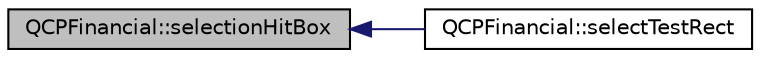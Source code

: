 digraph "QCPFinancial::selectionHitBox"
{
  edge [fontname="Helvetica",fontsize="10",labelfontname="Helvetica",labelfontsize="10"];
  node [fontname="Helvetica",fontsize="10",shape=record];
  rankdir="LR";
  Node173 [label="QCPFinancial::selectionHitBox",height=0.2,width=0.4,color="black", fillcolor="grey75", style="filled", fontcolor="black"];
  Node173 -> Node174 [dir="back",color="midnightblue",fontsize="10",style="solid",fontname="Helvetica"];
  Node174 [label="QCPFinancial::selectTestRect",height=0.2,width=0.4,color="black", fillcolor="white", style="filled",URL="$class_q_c_p_financial.html#a3c5beb1ab028a1dba845fc9dcffc7cf4"];
}
